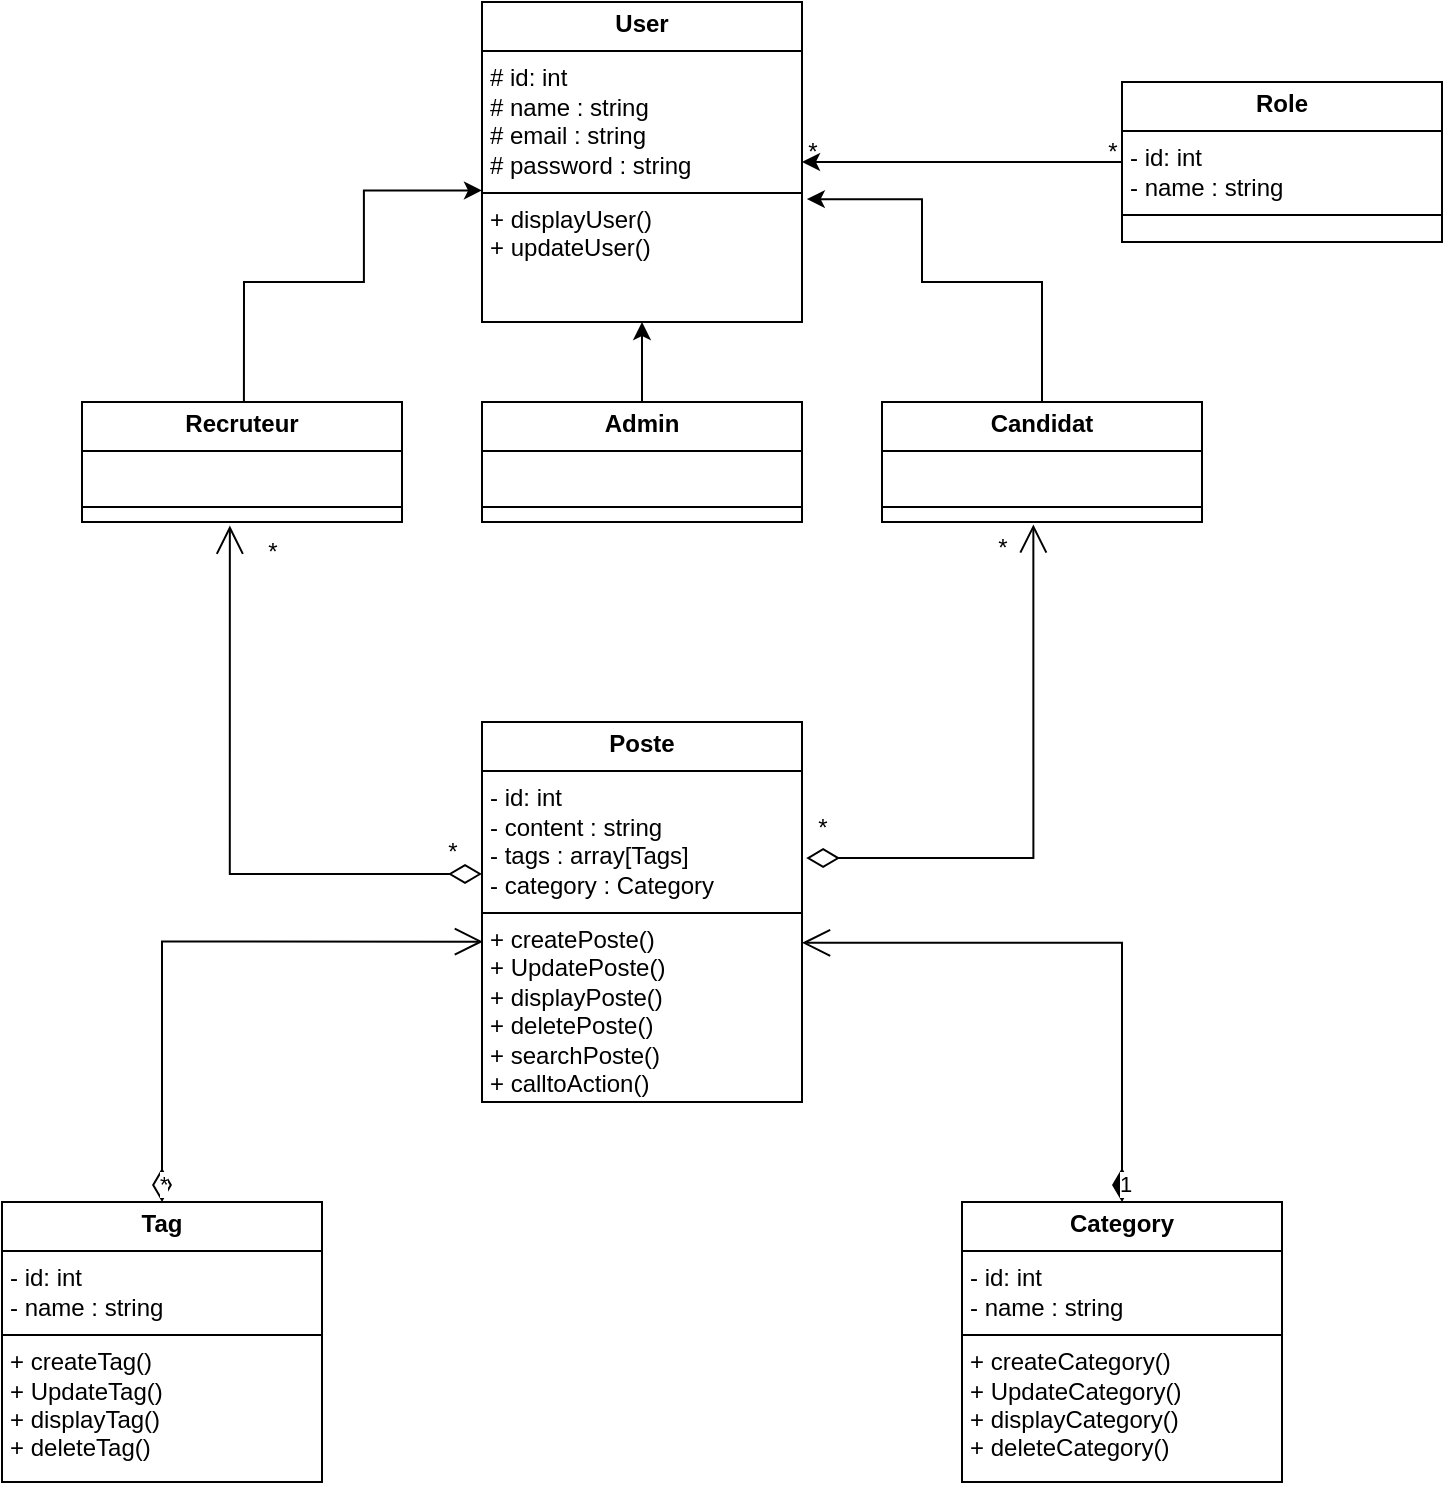 <mxfile version="26.0.2">
  <diagram name="Page-1" id="tN3nRuU4Z_dpt-Ep2nhW">
    <mxGraphModel dx="1674" dy="1865" grid="1" gridSize="10" guides="1" tooltips="1" connect="1" arrows="1" fold="1" page="1" pageScale="1" pageWidth="827" pageHeight="1169" math="0" shadow="0">
      <root>
        <mxCell id="0" />
        <mxCell id="1" parent="0" />
        <mxCell id="kpx5Tv_sq6PT2Mvden-j-1" value="&lt;p style=&quot;margin:0px;margin-top:4px;text-align:center;&quot;&gt;&lt;b&gt;User&lt;/b&gt;&lt;/p&gt;&lt;hr size=&quot;1&quot; style=&quot;border-style:solid;&quot;&gt;&lt;p style=&quot;margin:0px;margin-left:4px;&quot;&gt;# id: int&lt;/p&gt;&lt;p style=&quot;margin:0px;margin-left:4px;&quot;&gt;# name : string&lt;/p&gt;&lt;p style=&quot;margin:0px;margin-left:4px;&quot;&gt;# email : string&lt;/p&gt;&lt;p style=&quot;margin:0px;margin-left:4px;&quot;&gt;# password : string&lt;/p&gt;&lt;hr size=&quot;1&quot; style=&quot;border-style:solid;&quot;&gt;&lt;p style=&quot;margin:0px;margin-left:4px;&quot;&gt;+ displayUser()&lt;/p&gt;&lt;p style=&quot;margin:0px;margin-left:4px;&quot;&gt;+ updateUser()&lt;/p&gt;" style="verticalAlign=top;align=left;overflow=fill;html=1;whiteSpace=wrap;" vertex="1" parent="1">
          <mxGeometry x="320" y="-200" width="160" height="160" as="geometry" />
        </mxCell>
        <mxCell id="kpx5Tv_sq6PT2Mvden-j-4" value="&lt;p style=&quot;margin:0px;margin-top:4px;text-align:center;&quot;&gt;&lt;b&gt;Poste&lt;/b&gt;&lt;/p&gt;&lt;hr size=&quot;1&quot; style=&quot;border-style:solid;&quot;&gt;&lt;p style=&quot;margin:0px;margin-left:4px;&quot;&gt;- id: int&lt;/p&gt;&lt;p style=&quot;margin:0px;margin-left:4px;&quot;&gt;- content : string&lt;/p&gt;&lt;p style=&quot;margin:0px;margin-left:4px;&quot;&gt;- tags : array[Tags]&lt;/p&gt;&lt;p style=&quot;margin:0px;margin-left:4px;&quot;&gt;- category : Category&lt;/p&gt;&lt;hr size=&quot;1&quot; style=&quot;border-style:solid;&quot;&gt;&lt;p style=&quot;margin:0px;margin-left:4px;&quot;&gt;+ createPoste()&lt;/p&gt;&lt;p style=&quot;margin:0px;margin-left:4px;&quot;&gt;+ UpdatePoste()&lt;/p&gt;&lt;p style=&quot;margin:0px;margin-left:4px;&quot;&gt;+ displayPoste()&lt;/p&gt;&lt;p style=&quot;margin:0px;margin-left:4px;&quot;&gt;+ deletePoste()&lt;/p&gt;&lt;p style=&quot;margin:0px;margin-left:4px;&quot;&gt;+ searchPoste()&lt;/p&gt;&lt;p style=&quot;margin:0px;margin-left:4px;&quot;&gt;+ calltoAction()&lt;/p&gt;" style="verticalAlign=top;align=left;overflow=fill;html=1;whiteSpace=wrap;" vertex="1" parent="1">
          <mxGeometry x="320" y="160" width="160" height="190" as="geometry" />
        </mxCell>
        <mxCell id="kpx5Tv_sq6PT2Mvden-j-8" value="&lt;p style=&quot;margin:0px;margin-top:4px;text-align:center;&quot;&gt;&lt;b&gt;Category&lt;/b&gt;&lt;/p&gt;&lt;hr size=&quot;1&quot; style=&quot;border-style:solid;&quot;&gt;&lt;p style=&quot;margin:0px;margin-left:4px;&quot;&gt;- id: int&lt;/p&gt;&lt;p style=&quot;margin:0px;margin-left:4px;&quot;&gt;- name : string&lt;/p&gt;&lt;hr size=&quot;1&quot; style=&quot;border-style:solid;&quot;&gt;&lt;p style=&quot;margin:0px;margin-left:4px;&quot;&gt;+ createCategory()&lt;/p&gt;&lt;p style=&quot;margin:0px;margin-left:4px;&quot;&gt;+ UpdateCategory()&lt;/p&gt;&lt;p style=&quot;margin:0px;margin-left:4px;&quot;&gt;+ displayCategory()&lt;/p&gt;&lt;p style=&quot;margin:0px;margin-left:4px;&quot;&gt;+ deleteCategory()&lt;/p&gt;" style="verticalAlign=top;align=left;overflow=fill;html=1;whiteSpace=wrap;" vertex="1" parent="1">
          <mxGeometry x="560" y="400" width="160" height="140" as="geometry" />
        </mxCell>
        <mxCell id="kpx5Tv_sq6PT2Mvden-j-12" value="&lt;p style=&quot;margin:0px;margin-top:4px;text-align:center;&quot;&gt;&lt;b&gt;Tag&lt;/b&gt;&lt;/p&gt;&lt;hr size=&quot;1&quot; style=&quot;border-style:solid;&quot;&gt;&lt;p style=&quot;margin:0px;margin-left:4px;&quot;&gt;- id: int&lt;/p&gt;&lt;p style=&quot;margin:0px;margin-left:4px;&quot;&gt;- name : string&lt;/p&gt;&lt;hr size=&quot;1&quot; style=&quot;border-style:solid;&quot;&gt;&lt;p style=&quot;margin:0px;margin-left:4px;&quot;&gt;+ createTag()&lt;/p&gt;&lt;p style=&quot;margin:0px;margin-left:4px;&quot;&gt;+ Update&lt;span style=&quot;background-color: transparent; color: light-dark(rgb(0, 0, 0), rgb(255, 255, 255));&quot;&gt;Tag&lt;/span&gt;&lt;span style=&quot;background-color: transparent; color: light-dark(rgb(0, 0, 0), rgb(255, 255, 255));&quot;&gt;()&lt;/span&gt;&lt;/p&gt;&lt;p style=&quot;margin:0px;margin-left:4px;&quot;&gt;+ displayTag()&lt;/p&gt;&lt;p style=&quot;margin:0px;margin-left:4px;&quot;&gt;+ deleteTag()&lt;/p&gt;" style="verticalAlign=top;align=left;overflow=fill;html=1;whiteSpace=wrap;" vertex="1" parent="1">
          <mxGeometry x="80" y="400" width="160" height="140" as="geometry" />
        </mxCell>
        <mxCell id="kpx5Tv_sq6PT2Mvden-j-13" value="1" style="endArrow=open;html=1;endSize=12;startArrow=diamondThin;startSize=14;startFill=1;edgeStyle=orthogonalEdgeStyle;align=left;verticalAlign=bottom;rounded=0;exitX=0.5;exitY=0;exitDx=0;exitDy=0;entryX=1;entryY=0.581;entryDx=0;entryDy=0;entryPerimeter=0;" edge="1" parent="1" source="kpx5Tv_sq6PT2Mvden-j-8" target="kpx5Tv_sq6PT2Mvden-j-4">
          <mxGeometry x="-1" y="3" relative="1" as="geometry">
            <mxPoint x="290" y="370" as="sourcePoint" />
            <mxPoint x="450" y="370" as="targetPoint" />
          </mxGeometry>
        </mxCell>
        <mxCell id="kpx5Tv_sq6PT2Mvden-j-14" value="*" style="endArrow=open;html=1;endSize=12;startArrow=diamondThin;startSize=14;startFill=0;edgeStyle=orthogonalEdgeStyle;align=left;verticalAlign=bottom;rounded=0;exitX=0.5;exitY=0;exitDx=0;exitDy=0;entryX=0.003;entryY=0.578;entryDx=0;entryDy=0;entryPerimeter=0;" edge="1" parent="1" source="kpx5Tv_sq6PT2Mvden-j-12" target="kpx5Tv_sq6PT2Mvden-j-4">
          <mxGeometry x="-1" y="3" relative="1" as="geometry">
            <mxPoint x="290" y="370" as="sourcePoint" />
            <mxPoint x="430" y="290" as="targetPoint" />
          </mxGeometry>
        </mxCell>
        <mxCell id="kpx5Tv_sq6PT2Mvden-j-16" style="edgeStyle=orthogonalEdgeStyle;rounded=0;orthogonalLoop=1;jettySize=auto;html=1;entryX=1;entryY=0.5;entryDx=0;entryDy=0;" edge="1" parent="1" source="kpx5Tv_sq6PT2Mvden-j-15" target="kpx5Tv_sq6PT2Mvden-j-1">
          <mxGeometry relative="1" as="geometry" />
        </mxCell>
        <mxCell id="kpx5Tv_sq6PT2Mvden-j-15" value="&lt;p style=&quot;margin:0px;margin-top:4px;text-align:center;&quot;&gt;&lt;b&gt;Role&lt;/b&gt;&lt;/p&gt;&lt;hr size=&quot;1&quot; style=&quot;border-style:solid;&quot;&gt;&lt;p style=&quot;margin:0px;margin-left:4px;&quot;&gt;- id: int&lt;/p&gt;&lt;p style=&quot;margin:0px;margin-left:4px;&quot;&gt;- name : string&lt;/p&gt;&lt;hr size=&quot;1&quot; style=&quot;border-style:solid;&quot;&gt;&lt;p style=&quot;margin:0px;margin-left:4px;&quot;&gt;&lt;br&gt;&lt;/p&gt;" style="verticalAlign=top;align=left;overflow=fill;html=1;whiteSpace=wrap;" vertex="1" parent="1">
          <mxGeometry x="640" y="-160" width="160" height="80" as="geometry" />
        </mxCell>
        <mxCell id="kpx5Tv_sq6PT2Mvden-j-17" value="*" style="text;html=1;align=center;verticalAlign=middle;resizable=0;points=[];autosize=1;strokeColor=none;fillColor=none;" vertex="1" parent="1">
          <mxGeometry x="620" y="-140" width="30" height="30" as="geometry" />
        </mxCell>
        <mxCell id="kpx5Tv_sq6PT2Mvden-j-18" value="*" style="text;html=1;align=center;verticalAlign=middle;resizable=0;points=[];autosize=1;strokeColor=none;fillColor=none;" vertex="1" parent="1">
          <mxGeometry x="470" y="-140" width="30" height="30" as="geometry" />
        </mxCell>
        <mxCell id="kpx5Tv_sq6PT2Mvden-j-23" style="edgeStyle=orthogonalEdgeStyle;rounded=0;orthogonalLoop=1;jettySize=auto;html=1;entryX=1.015;entryY=0.616;entryDx=0;entryDy=0;entryPerimeter=0;exitX=0.5;exitY=0;exitDx=0;exitDy=0;" edge="1" parent="1" source="kpx5Tv_sq6PT2Mvden-j-19" target="kpx5Tv_sq6PT2Mvden-j-1">
          <mxGeometry relative="1" as="geometry">
            <mxPoint x="540.04" y="-160.0" as="targetPoint" />
            <mxPoint x="657" y="-19.171" as="sourcePoint" />
            <Array as="points">
              <mxPoint x="600" y="-60" />
              <mxPoint x="540" y="-60" />
              <mxPoint x="540" y="-101" />
            </Array>
          </mxGeometry>
        </mxCell>
        <mxCell id="kpx5Tv_sq6PT2Mvden-j-19" value="&lt;p style=&quot;margin:0px;margin-top:4px;text-align:center;&quot;&gt;&lt;b&gt;Candidat&lt;/b&gt;&lt;/p&gt;&lt;hr size=&quot;1&quot; style=&quot;border-style:solid;&quot;&gt;&lt;p style=&quot;margin:0px;margin-left:4px;&quot;&gt;&lt;br&gt;&lt;/p&gt;&lt;hr size=&quot;1&quot; style=&quot;border-style:solid;&quot;&gt;&lt;p style=&quot;margin:0px;margin-left:4px;&quot;&gt;&lt;br&gt;&lt;/p&gt;" style="verticalAlign=top;align=left;overflow=fill;html=1;whiteSpace=wrap;" vertex="1" parent="1">
          <mxGeometry x="520" width="160" height="60" as="geometry" />
        </mxCell>
        <mxCell id="kpx5Tv_sq6PT2Mvden-j-22" style="edgeStyle=orthogonalEdgeStyle;rounded=0;orthogonalLoop=1;jettySize=auto;html=1;entryX=0.5;entryY=1;entryDx=0;entryDy=0;" edge="1" parent="1" source="kpx5Tv_sq6PT2Mvden-j-20" target="kpx5Tv_sq6PT2Mvden-j-1">
          <mxGeometry relative="1" as="geometry" />
        </mxCell>
        <mxCell id="kpx5Tv_sq6PT2Mvden-j-20" value="&lt;p style=&quot;margin:0px;margin-top:4px;text-align:center;&quot;&gt;&lt;b&gt;Admin&lt;/b&gt;&lt;/p&gt;&lt;hr size=&quot;1&quot; style=&quot;border-style:solid;&quot;&gt;&lt;p style=&quot;margin:0px;margin-left:4px;&quot;&gt;&lt;br&gt;&lt;/p&gt;&lt;hr size=&quot;1&quot; style=&quot;border-style:solid;&quot;&gt;&lt;p style=&quot;margin:0px;margin-left:4px;&quot;&gt;&lt;br&gt;&lt;/p&gt;" style="verticalAlign=top;align=left;overflow=fill;html=1;whiteSpace=wrap;" vertex="1" parent="1">
          <mxGeometry x="320" width="160" height="60" as="geometry" />
        </mxCell>
        <mxCell id="kpx5Tv_sq6PT2Mvden-j-21" value="&lt;p style=&quot;margin:0px;margin-top:4px;text-align:center;&quot;&gt;&lt;b&gt;Recruteur&lt;/b&gt;&lt;/p&gt;&lt;hr size=&quot;1&quot; style=&quot;border-style:solid;&quot;&gt;&lt;p style=&quot;margin:0px;margin-left:4px;&quot;&gt;&lt;br&gt;&lt;/p&gt;&lt;hr size=&quot;1&quot; style=&quot;border-style:solid;&quot;&gt;&lt;p style=&quot;margin:0px;margin-left:4px;&quot;&gt;&lt;br&gt;&lt;/p&gt;" style="verticalAlign=top;align=left;overflow=fill;html=1;whiteSpace=wrap;" vertex="1" parent="1">
          <mxGeometry x="120" width="160" height="60" as="geometry" />
        </mxCell>
        <mxCell id="kpx5Tv_sq6PT2Mvden-j-27" style="edgeStyle=orthogonalEdgeStyle;rounded=0;orthogonalLoop=1;jettySize=auto;html=1;entryX=-0.006;entryY=0.589;entryDx=0;entryDy=0;entryPerimeter=0;" edge="1" parent="1">
          <mxGeometry relative="1" as="geometry">
            <mxPoint x="200.96" as="sourcePoint" />
            <mxPoint x="320.0" y="-105.76" as="targetPoint" />
            <Array as="points">
              <mxPoint x="200.96" y="-60" />
              <mxPoint x="260.96" y="-60" />
              <mxPoint x="260.96" y="-106" />
            </Array>
          </mxGeometry>
        </mxCell>
        <mxCell id="kpx5Tv_sq6PT2Mvden-j-28" value="" style="endArrow=open;html=1;endSize=12;startArrow=diamondThin;startSize=14;startFill=0;edgeStyle=orthogonalEdgeStyle;align=left;verticalAlign=bottom;rounded=0;entryX=0.473;entryY=1.02;entryDx=0;entryDy=0;entryPerimeter=0;exitX=1.013;exitY=0.358;exitDx=0;exitDy=0;exitPerimeter=0;" edge="1" parent="1" source="kpx5Tv_sq6PT2Mvden-j-4" target="kpx5Tv_sq6PT2Mvden-j-19">
          <mxGeometry x="-1" y="3" relative="1" as="geometry">
            <mxPoint x="510" y="220" as="sourcePoint" />
            <mxPoint x="827" y="30" as="targetPoint" />
          </mxGeometry>
        </mxCell>
        <mxCell id="kpx5Tv_sq6PT2Mvden-j-31" value="*" style="text;html=1;align=center;verticalAlign=middle;resizable=0;points=[];autosize=1;strokeColor=none;fillColor=none;" vertex="1" parent="1">
          <mxGeometry x="475" y="198" width="30" height="30" as="geometry" />
        </mxCell>
        <mxCell id="kpx5Tv_sq6PT2Mvden-j-32" value="*" style="text;html=1;align=center;verticalAlign=middle;resizable=0;points=[];autosize=1;strokeColor=none;fillColor=none;" vertex="1" parent="1">
          <mxGeometry x="565" y="58" width="30" height="30" as="geometry" />
        </mxCell>
        <mxCell id="kpx5Tv_sq6PT2Mvden-j-33" value="" style="endArrow=open;html=1;endSize=12;startArrow=diamondThin;startSize=14;startFill=0;edgeStyle=orthogonalEdgeStyle;align=left;verticalAlign=bottom;rounded=0;entryX=0.462;entryY=1.03;entryDx=0;entryDy=0;entryPerimeter=0;exitX=0;exitY=0.4;exitDx=0;exitDy=0;exitPerimeter=0;" edge="1" parent="1" source="kpx5Tv_sq6PT2Mvden-j-4" target="kpx5Tv_sq6PT2Mvden-j-21">
          <mxGeometry x="-1" y="3" relative="1" as="geometry">
            <mxPoint x="80" y="227.48" as="sourcePoint" />
            <mxPoint x="194" y="67.48" as="targetPoint" />
          </mxGeometry>
        </mxCell>
        <mxCell id="kpx5Tv_sq6PT2Mvden-j-34" value="*" style="text;html=1;align=center;verticalAlign=middle;resizable=0;points=[];autosize=1;strokeColor=none;fillColor=none;" vertex="1" parent="1">
          <mxGeometry x="290" y="210" width="30" height="30" as="geometry" />
        </mxCell>
        <mxCell id="kpx5Tv_sq6PT2Mvden-j-35" value="*" style="text;html=1;align=center;verticalAlign=middle;resizable=0;points=[];autosize=1;strokeColor=none;fillColor=none;" vertex="1" parent="1">
          <mxGeometry x="200" y="60" width="30" height="30" as="geometry" />
        </mxCell>
      </root>
    </mxGraphModel>
  </diagram>
</mxfile>
